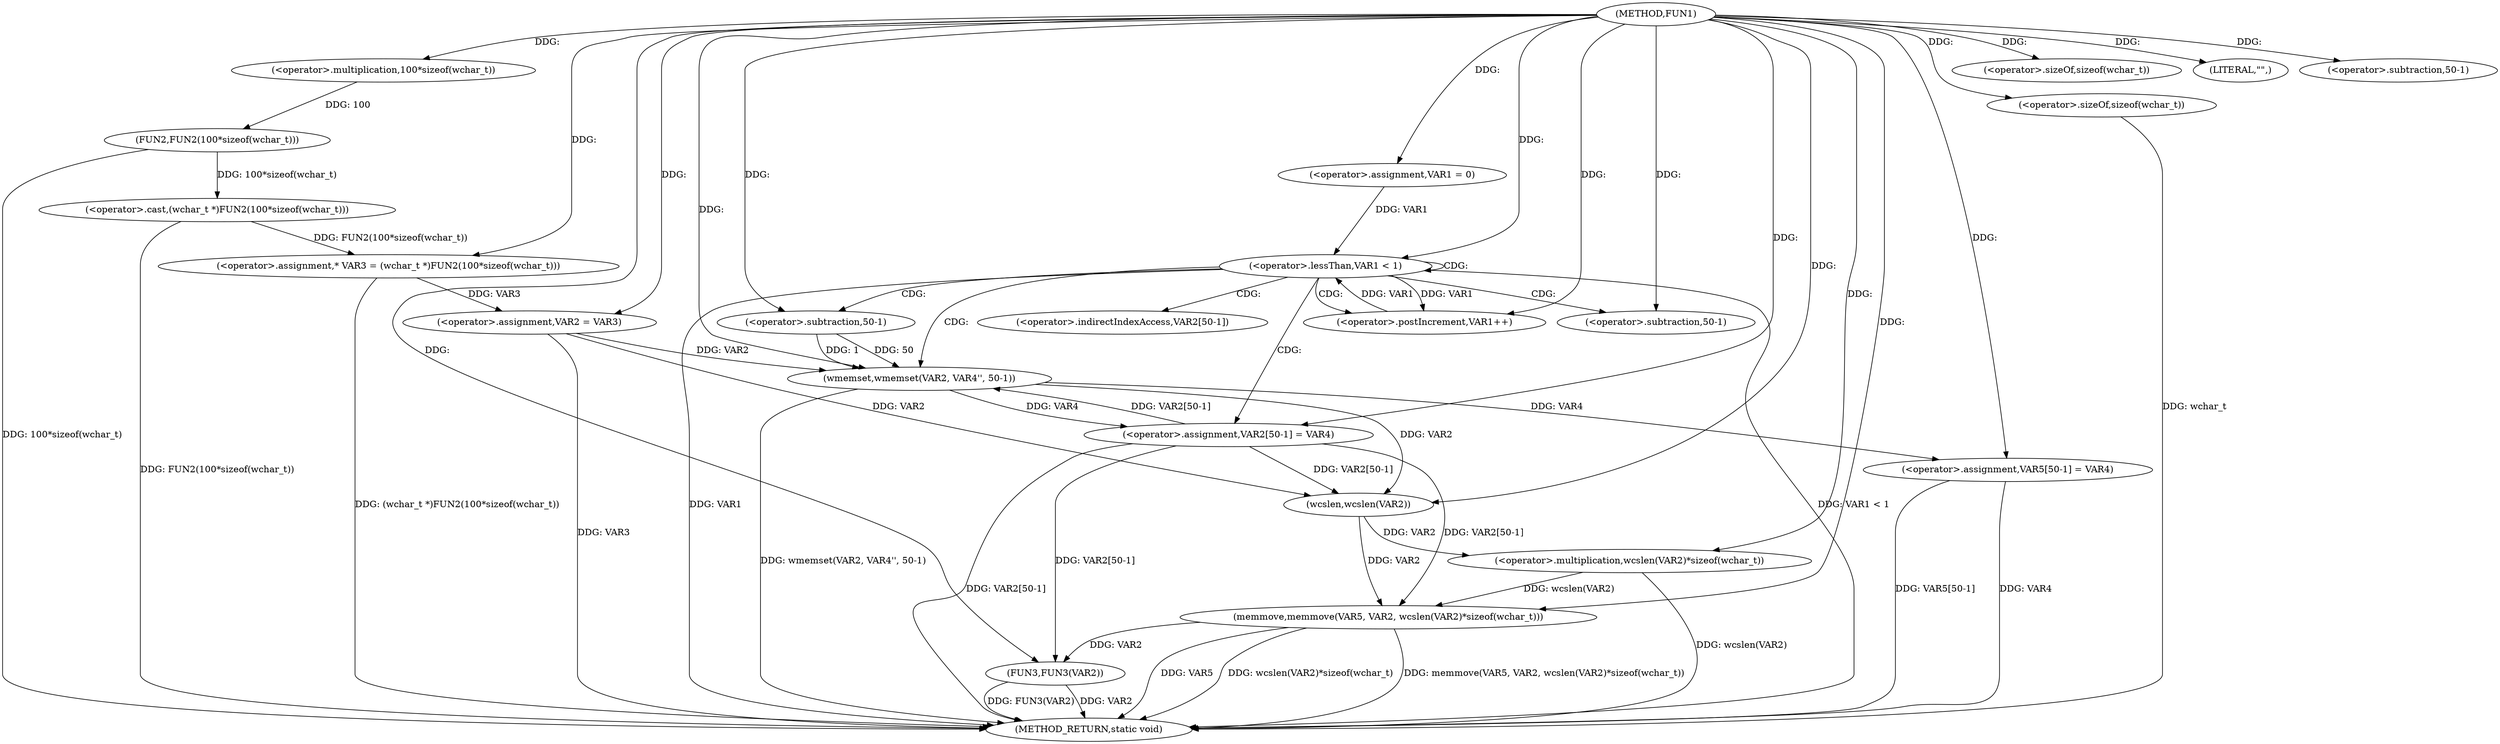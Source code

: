 digraph FUN1 {  
"1000100" [label = "(METHOD,FUN1)" ]
"1000159" [label = "(METHOD_RETURN,static void)" ]
"1000105" [label = "(<operator>.assignment,* VAR3 = (wchar_t *)FUN2(100*sizeof(wchar_t)))" ]
"1000107" [label = "(<operator>.cast,(wchar_t *)FUN2(100*sizeof(wchar_t)))" ]
"1000109" [label = "(FUN2,FUN2(100*sizeof(wchar_t)))" ]
"1000110" [label = "(<operator>.multiplication,100*sizeof(wchar_t))" ]
"1000112" [label = "(<operator>.sizeOf,sizeof(wchar_t))" ]
"1000114" [label = "(<operator>.assignment,VAR2 = VAR3)" ]
"1000118" [label = "(<operator>.assignment,VAR1 = 0)" ]
"1000121" [label = "(<operator>.lessThan,VAR1 < 1)" ]
"1000124" [label = "(<operator>.postIncrement,VAR1++)" ]
"1000127" [label = "(wmemset,wmemset(VAR2, VAR4'', 50-1))" ]
"1000130" [label = "(<operator>.subtraction,50-1)" ]
"1000133" [label = "(<operator>.assignment,VAR2[50-1] = VAR4)" ]
"1000136" [label = "(<operator>.subtraction,50-1)" ]
"1000141" [label = "(LITERAL,\"\",)" ]
"1000142" [label = "(memmove,memmove(VAR5, VAR2, wcslen(VAR2)*sizeof(wchar_t)))" ]
"1000145" [label = "(<operator>.multiplication,wcslen(VAR2)*sizeof(wchar_t))" ]
"1000146" [label = "(wcslen,wcslen(VAR2))" ]
"1000148" [label = "(<operator>.sizeOf,sizeof(wchar_t))" ]
"1000150" [label = "(<operator>.assignment,VAR5[50-1] = VAR4)" ]
"1000153" [label = "(<operator>.subtraction,50-1)" ]
"1000157" [label = "(FUN3,FUN3(VAR2))" ]
"1000134" [label = "(<operator>.indirectIndexAccess,VAR2[50-1])" ]
  "1000142" -> "1000159"  [ label = "DDG: memmove(VAR5, VAR2, wcslen(VAR2)*sizeof(wchar_t))"] 
  "1000157" -> "1000159"  [ label = "DDG: FUN3(VAR2)"] 
  "1000121" -> "1000159"  [ label = "DDG: VAR1 < 1"] 
  "1000109" -> "1000159"  [ label = "DDG: 100*sizeof(wchar_t)"] 
  "1000150" -> "1000159"  [ label = "DDG: VAR4"] 
  "1000145" -> "1000159"  [ label = "DDG: wcslen(VAR2)"] 
  "1000114" -> "1000159"  [ label = "DDG: VAR3"] 
  "1000107" -> "1000159"  [ label = "DDG: FUN2(100*sizeof(wchar_t))"] 
  "1000105" -> "1000159"  [ label = "DDG: (wchar_t *)FUN2(100*sizeof(wchar_t))"] 
  "1000150" -> "1000159"  [ label = "DDG: VAR5[50-1]"] 
  "1000157" -> "1000159"  [ label = "DDG: VAR2"] 
  "1000133" -> "1000159"  [ label = "DDG: VAR2[50-1]"] 
  "1000148" -> "1000159"  [ label = "DDG: wchar_t"] 
  "1000127" -> "1000159"  [ label = "DDG: wmemset(VAR2, VAR4'', 50-1)"] 
  "1000142" -> "1000159"  [ label = "DDG: VAR5"] 
  "1000121" -> "1000159"  [ label = "DDG: VAR1"] 
  "1000142" -> "1000159"  [ label = "DDG: wcslen(VAR2)*sizeof(wchar_t)"] 
  "1000107" -> "1000105"  [ label = "DDG: FUN2(100*sizeof(wchar_t))"] 
  "1000100" -> "1000105"  [ label = "DDG: "] 
  "1000109" -> "1000107"  [ label = "DDG: 100*sizeof(wchar_t)"] 
  "1000110" -> "1000109"  [ label = "DDG: 100"] 
  "1000100" -> "1000110"  [ label = "DDG: "] 
  "1000100" -> "1000112"  [ label = "DDG: "] 
  "1000105" -> "1000114"  [ label = "DDG: VAR3"] 
  "1000100" -> "1000114"  [ label = "DDG: "] 
  "1000100" -> "1000118"  [ label = "DDG: "] 
  "1000124" -> "1000121"  [ label = "DDG: VAR1"] 
  "1000118" -> "1000121"  [ label = "DDG: VAR1"] 
  "1000100" -> "1000121"  [ label = "DDG: "] 
  "1000121" -> "1000124"  [ label = "DDG: VAR1"] 
  "1000100" -> "1000124"  [ label = "DDG: "] 
  "1000133" -> "1000127"  [ label = "DDG: VAR2[50-1]"] 
  "1000114" -> "1000127"  [ label = "DDG: VAR2"] 
  "1000100" -> "1000127"  [ label = "DDG: "] 
  "1000130" -> "1000127"  [ label = "DDG: 50"] 
  "1000130" -> "1000127"  [ label = "DDG: 1"] 
  "1000100" -> "1000130"  [ label = "DDG: "] 
  "1000127" -> "1000133"  [ label = "DDG: VAR4"] 
  "1000100" -> "1000133"  [ label = "DDG: "] 
  "1000100" -> "1000136"  [ label = "DDG: "] 
  "1000100" -> "1000141"  [ label = "DDG: "] 
  "1000100" -> "1000142"  [ label = "DDG: "] 
  "1000133" -> "1000142"  [ label = "DDG: VAR2[50-1]"] 
  "1000146" -> "1000142"  [ label = "DDG: VAR2"] 
  "1000145" -> "1000142"  [ label = "DDG: wcslen(VAR2)"] 
  "1000146" -> "1000145"  [ label = "DDG: VAR2"] 
  "1000133" -> "1000146"  [ label = "DDG: VAR2[50-1]"] 
  "1000114" -> "1000146"  [ label = "DDG: VAR2"] 
  "1000127" -> "1000146"  [ label = "DDG: VAR2"] 
  "1000100" -> "1000146"  [ label = "DDG: "] 
  "1000100" -> "1000145"  [ label = "DDG: "] 
  "1000100" -> "1000148"  [ label = "DDG: "] 
  "1000100" -> "1000150"  [ label = "DDG: "] 
  "1000127" -> "1000150"  [ label = "DDG: VAR4"] 
  "1000100" -> "1000153"  [ label = "DDG: "] 
  "1000142" -> "1000157"  [ label = "DDG: VAR2"] 
  "1000133" -> "1000157"  [ label = "DDG: VAR2[50-1]"] 
  "1000100" -> "1000157"  [ label = "DDG: "] 
  "1000121" -> "1000121"  [ label = "CDG: "] 
  "1000121" -> "1000124"  [ label = "CDG: "] 
  "1000121" -> "1000130"  [ label = "CDG: "] 
  "1000121" -> "1000133"  [ label = "CDG: "] 
  "1000121" -> "1000136"  [ label = "CDG: "] 
  "1000121" -> "1000127"  [ label = "CDG: "] 
  "1000121" -> "1000134"  [ label = "CDG: "] 
}
